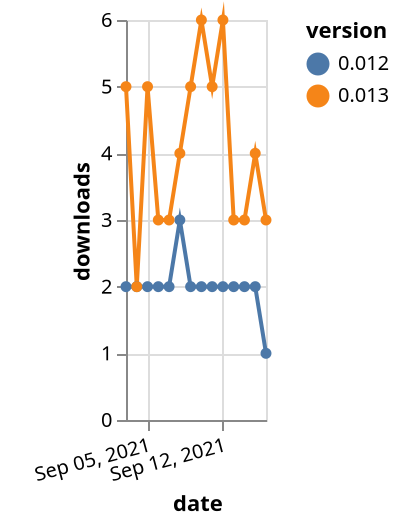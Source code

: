 {"$schema": "https://vega.github.io/schema/vega-lite/v5.json", "description": "A simple bar chart with embedded data.", "data": {"values": [{"date": "2021-09-03", "total": 4217, "delta": 2, "version": "0.012"}, {"date": "2021-09-04", "total": 4219, "delta": 2, "version": "0.012"}, {"date": "2021-09-05", "total": 4221, "delta": 2, "version": "0.012"}, {"date": "2021-09-06", "total": 4223, "delta": 2, "version": "0.012"}, {"date": "2021-09-07", "total": 4225, "delta": 2, "version": "0.012"}, {"date": "2021-09-08", "total": 4228, "delta": 3, "version": "0.012"}, {"date": "2021-09-09", "total": 4230, "delta": 2, "version": "0.012"}, {"date": "2021-09-10", "total": 4232, "delta": 2, "version": "0.012"}, {"date": "2021-09-11", "total": 4234, "delta": 2, "version": "0.012"}, {"date": "2021-09-12", "total": 4236, "delta": 2, "version": "0.012"}, {"date": "2021-09-13", "total": 4238, "delta": 2, "version": "0.012"}, {"date": "2021-09-14", "total": 4240, "delta": 2, "version": "0.012"}, {"date": "2021-09-15", "total": 4242, "delta": 2, "version": "0.012"}, {"date": "2021-09-16", "total": 4243, "delta": 1, "version": "0.012"}, {"date": "2021-09-03", "total": 13612, "delta": 5, "version": "0.013"}, {"date": "2021-09-04", "total": 13614, "delta": 2, "version": "0.013"}, {"date": "2021-09-05", "total": 13619, "delta": 5, "version": "0.013"}, {"date": "2021-09-06", "total": 13622, "delta": 3, "version": "0.013"}, {"date": "2021-09-07", "total": 13625, "delta": 3, "version": "0.013"}, {"date": "2021-09-08", "total": 13629, "delta": 4, "version": "0.013"}, {"date": "2021-09-09", "total": 13634, "delta": 5, "version": "0.013"}, {"date": "2021-09-10", "total": 13640, "delta": 6, "version": "0.013"}, {"date": "2021-09-11", "total": 13645, "delta": 5, "version": "0.013"}, {"date": "2021-09-12", "total": 13651, "delta": 6, "version": "0.013"}, {"date": "2021-09-13", "total": 13654, "delta": 3, "version": "0.013"}, {"date": "2021-09-14", "total": 13657, "delta": 3, "version": "0.013"}, {"date": "2021-09-15", "total": 13661, "delta": 4, "version": "0.013"}, {"date": "2021-09-16", "total": 13664, "delta": 3, "version": "0.013"}]}, "width": "container", "mark": {"type": "line", "point": {"filled": true}}, "encoding": {"x": {"field": "date", "type": "temporal", "timeUnit": "yearmonthdate", "title": "date", "axis": {"labelAngle": -15}}, "y": {"field": "delta", "type": "quantitative", "title": "downloads"}, "color": {"field": "version", "type": "nominal"}, "tooltip": {"field": "delta"}}}